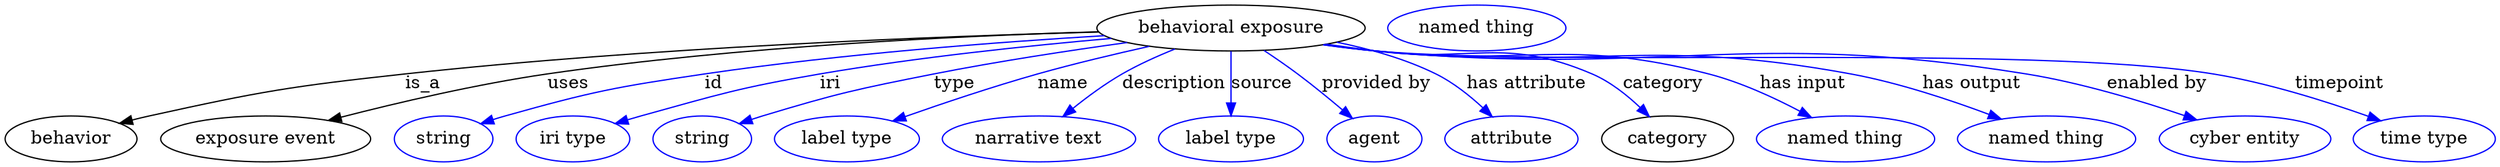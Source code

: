 digraph {
	graph [bb="0,0,1940.6,123"];
	node [label="\N"];
	"behavioral exposure"	[height=0.5,
		label="behavioral exposure",
		pos="955.35,105",
		width=2.9067];
	behavior	[height=0.5,
		pos="51.345,18",
		width=1.4263];
	"behavioral exposure" -> behavior	[label=is_a,
		lp="325.35,61.5",
		pos="e,88.948,30.353 852.17,101.86 724.75,98.424 501.54,89.797 311.35,69 221.79,59.208 199.27,55.644 111.35,36 107.24,35.084 103.01,34.055 \
98.771,32.968"];
	"exposure event"	[height=0.5,
		pos="202.35,18",
		width=2.2748];
	"behavioral exposure" -> "exposure event"	[label=uses,
		lp="437.85,61.5",
		pos="e,251.07,32.469 851.97,102.09 744.02,98.956 570.05,90.707 421.35,69 366.39,60.978 304.81,46.408 260.98,35.058"];
	id	[color=blue,
		height=0.5,
		label=string,
		pos="340.35,18",
		width=1.0652];
	"behavioral exposure" -> id	[color=blue,
		label=id,
		lp="551.35,61.5",
		pos="e,369.34,29.96 856.54,99.019 773.04,93.989 650.43,84.677 544.35,69 474.24,58.64 456.56,55.205 388.35,36 385.24,35.126 382.04,34.155 \
378.85,33.133",
		style=solid];
	iri	[color=blue,
		height=0.5,
		label="iri type",
		pos="441.35,18",
		width=1.2277];
	"behavioral exposure" -> iri	[color=blue,
		label=iri,
		lp="642.35,61.5",
		pos="e,474.65,29.896 861.86,96.9 797.59,91.263 710.44,82.129 634.35,69 571.77,58.205 556.56,52.878 495.35,36 491.77,35.015 488.08,33.951 \
484.38,32.852",
		style=solid];
	type	[color=blue,
		height=0.5,
		label=string,
		pos="542.35,18",
		width=1.0652];
	"behavioral exposure" -> type	[color=blue,
		label=type,
		lp="739.35,61.5",
		pos="e,571.27,30.003 874.24,93.622 829.55,87.438 773.19,78.876 723.35,69 663.18,57.079 648.04,53.789 589.35,36 586.58,35.162 583.74,34.255 \
580.89,33.311",
		style=solid];
	name	[color=blue,
		height=0.5,
		label="label type",
		pos="655.35,18",
		width=1.5707];
	"behavioral exposure" -> name	[color=blue,
		label=name,
		lp="824.35,61.5",
		pos="e,691.17,32.101 891.45,90.615 864.42,84.586 832.7,77.023 804.35,69 769.2,59.054 730.07,45.838 700.73,35.491",
		style=solid];
	description	[color=blue,
		height=0.5,
		label="narrative text",
		pos="805.35,18",
		width=2.0943];
	"behavioral exposure" -> description	[color=blue,
		label=description,
		lp="910.85,61.5",
		pos="e,824.02,35.515 911.49,88.52 897.94,83.062 883.2,76.415 870.35,69 856.95,61.273 843.22,51.1 831.85,41.949",
		style=solid];
	source	[color=blue,
		height=0.5,
		label="label type",
		pos="955.35,18",
		width=1.5707];
	"behavioral exposure" -> source	[color=blue,
		label=source,
		lp="979.35,61.5",
		pos="e,955.35,36.175 955.35,86.799 955.35,75.163 955.35,59.548 955.35,46.237",
		style=solid];
	"provided by"	[color=blue,
		height=0.5,
		label=agent,
		pos="1067.3,18",
		width=1.0291];
	"behavioral exposure" -> "provided by"	[color=blue,
		label="provided by",
		lp="1068.8,61.5",
		pos="e,1050.1,34.142 981.1,87.421 989.59,81.758 998.99,75.269 1007.3,69 1019.2,60.117 1031.8,49.717 1042.5,40.71",
		style=solid];
	"has attribute"	[color=blue,
		height=0.5,
		label=attribute,
		pos="1174.3,18",
		width=1.4443];
	"behavioral exposure" -> "has attribute"	[color=blue,
		label="has attribute",
		lp="1186.3,61.5",
		pos="e,1159.4,35.363 1038.1,93.84 1063.7,88.629 1091.5,80.784 1115.3,69 1128.8,62.361 1141.7,52.013 1152,42.449",
		style=solid];
	category	[height=0.5,
		pos="1295.3,18",
		width=1.4263];
	"behavioral exposure" -> category	[color=blue,
		label=category,
		lp="1292.8,61.5",
		pos="e,1281.4,35.451 1029.7,92.341 1042.6,90.459 1055.9,88.605 1068.3,87 1143.3,77.379 1168,99.025 1237.3,69 1251.1,63.02 1264.1,52.558 \
1274.2,42.744",
		style=solid];
	"has input"	[color=blue,
		height=0.5,
		label="named thing",
		pos="1434.3,18",
		width=1.9318];
	"behavioral exposure" -> "has input"	[color=blue,
		label="has input",
		lp="1401.8,61.5",
		pos="e,1407.9,34.852 1028.5,92.122 1041.7,90.221 1055.4,88.416 1068.3,87 1183.5,74.374 1216.3,98.211 1328.3,69 1353,62.577 1378.9,50.481 \
1398.9,39.795",
		style=solid];
	"has output"	[color=blue,
		height=0.5,
		label="named thing",
		pos="1591.3,18",
		width=1.9318];
	"behavioral exposure" -> "has output"	[color=blue,
		label="has output",
		lp="1533.8,61.5",
		pos="e,1556.1,33.597 1027.9,91.987 1041.3,90.076 1055.2,88.303 1068.3,87 1232.6,70.7 1277,99.064 1439.3,69 1476.3,62.159 1516.6,48.596 \
1546.4,37.32",
		style=solid];
	"enabled by"	[color=blue,
		height=0.5,
		label="cyber entity",
		pos="1745.3,18",
		width=1.8596];
	"behavioral exposure" -> "enabled by"	[color=blue,
		label="enabled by",
		lp="1677.8,61.5",
		pos="e,1708.1,32.995 1027.5,91.889 1041.1,89.975 1055.1,88.226 1068.3,87 1293.3,66.161 1353.4,105.34 1576.3,69 1618.5,62.125 1665,47.862 \
1698.5,36.323",
		style=solid];
	timepoint	[color=blue,
		height=0.5,
		label="time type",
		pos="1885.3,18",
		width=1.5346];
	"behavioral exposure" -> timepoint	[color=blue,
		label=timepoint,
		lp="1820.3,61.5",
		pos="e,1851.4,32.273 1027.2,91.846 1040.8,89.924 1055,88.183 1068.3,87 1212.9,74.178 1578.1,92.377 1721.3,69 1763.1,62.18 1809.1,47.496 \
1841.8,35.796",
		style=solid];
	"named thing_category"	[color=blue,
		height=0.5,
		label="named thing",
		pos="1147.3,105",
		width=1.9318];
}
